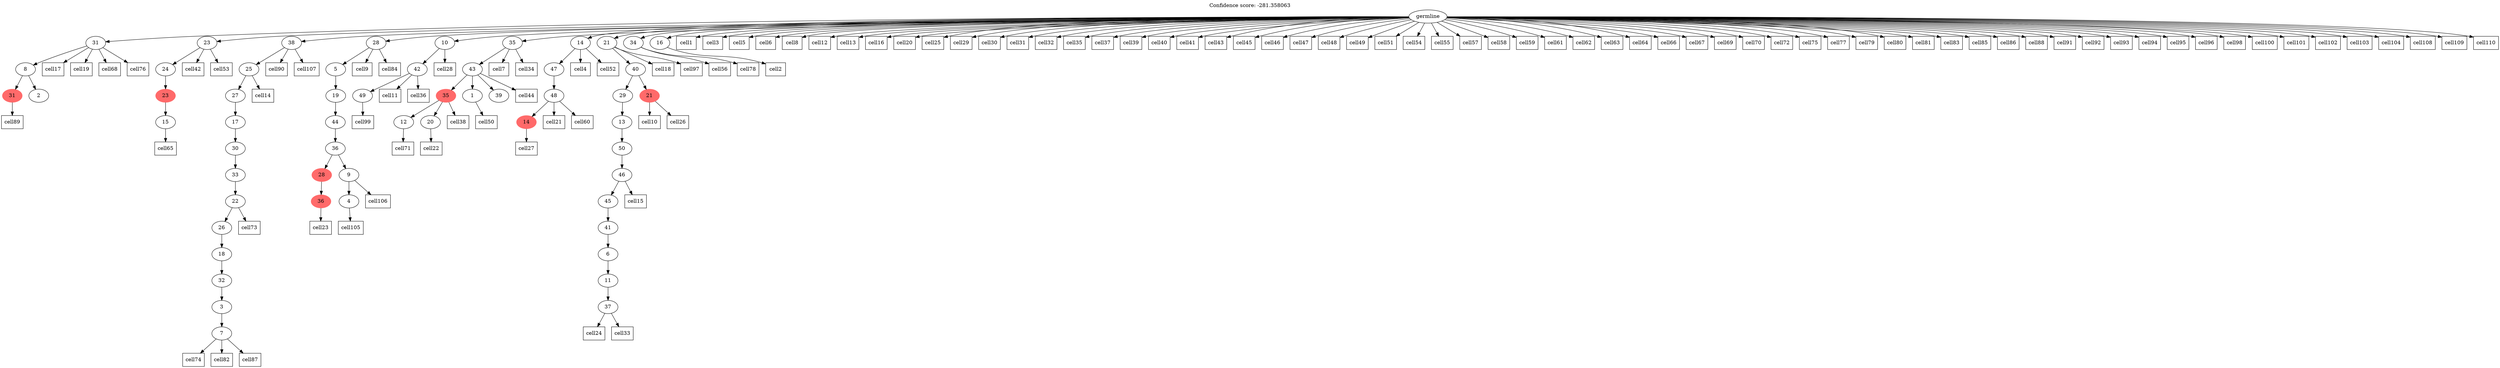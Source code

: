 digraph g {
	"55" -> "56";
	"56" [color=indianred1, style=filled, label="31"];
	"55" -> "57";
	"57" [label="2"];
	"54" -> "55";
	"55" [label="8"];
	"52" -> "53";
	"53" [label="15"];
	"51" -> "52";
	"52" [color=indianred1, style=filled, label="23"];
	"50" -> "51";
	"51" [label="24"];
	"48" -> "49";
	"49" [label="7"];
	"47" -> "48";
	"48" [label="3"];
	"46" -> "47";
	"47" [label="32"];
	"45" -> "46";
	"46" [label="18"];
	"44" -> "45";
	"45" [label="26"];
	"43" -> "44";
	"44" [label="22"];
	"42" -> "43";
	"43" [label="33"];
	"41" -> "42";
	"42" [label="30"];
	"40" -> "41";
	"41" [label="17"];
	"39" -> "40";
	"40" [label="27"];
	"38" -> "39";
	"39" [label="25"];
	"36" -> "37";
	"37" [color=indianred1, style=filled, label="36"];
	"34" -> "35";
	"35" [label="4"];
	"33" -> "34";
	"34" [label="9"];
	"33" -> "36";
	"36" [color=indianred1, style=filled, label="28"];
	"32" -> "33";
	"33" [label="36"];
	"31" -> "32";
	"32" [label="44"];
	"30" -> "31";
	"31" [label="19"];
	"29" -> "30";
	"30" [label="5"];
	"27" -> "28";
	"28" [label="49"];
	"26" -> "27";
	"27" [label="42"];
	"21" -> "22";
	"22" [label="12"];
	"21" -> "23";
	"23" [label="20"];
	"20" -> "21";
	"21" [color=indianred1, style=filled, label="35"];
	"20" -> "24";
	"24" [label="1"];
	"20" -> "25";
	"25" [label="39"];
	"19" -> "20";
	"20" [label="43"];
	"16" -> "17";
	"17" [color=indianred1, style=filled, label="14"];
	"15" -> "16";
	"16" [label="48"];
	"14" -> "15";
	"15" [label="47"];
	"12" -> "13";
	"13" [label="37"];
	"11" -> "12";
	"12" [label="11"];
	"10" -> "11";
	"11" [label="6"];
	"9" -> "10";
	"10" [label="41"];
	"8" -> "9";
	"9" [label="45"];
	"7" -> "8";
	"8" [label="46"];
	"6" -> "7";
	"7" [label="50"];
	"5" -> "6";
	"6" [label="13"];
	"3" -> "4";
	"4" [color=indianred1, style=filled, label="21"];
	"3" -> "5";
	"5" [label="29"];
	"2" -> "3";
	"3" [label="40"];
	"0" -> "1";
	"1" [label="34"];
	"0" -> "2";
	"2" [label="21"];
	"0" -> "14";
	"14" [label="14"];
	"0" -> "18";
	"18" [label="16"];
	"0" -> "19";
	"19" [label="35"];
	"0" -> "26";
	"26" [label="10"];
	"0" -> "29";
	"29" [label="28"];
	"0" -> "38";
	"38" [label="38"];
	"0" -> "50";
	"50" [label="23"];
	"0" -> "54";
	"54" [label="31"];
	"0" [label="germline"];
	"0" -> "cell1";
	"cell1" [shape=box];
	"18" -> "cell2";
	"cell2" [shape=box];
	"0" -> "cell3";
	"cell3" [shape=box];
	"14" -> "cell4";
	"cell4" [shape=box];
	"0" -> "cell5";
	"cell5" [shape=box];
	"0" -> "cell6";
	"cell6" [shape=box];
	"19" -> "cell7";
	"cell7" [shape=box];
	"0" -> "cell8";
	"cell8" [shape=box];
	"29" -> "cell9";
	"cell9" [shape=box];
	"4" -> "cell10";
	"cell10" [shape=box];
	"27" -> "cell11";
	"cell11" [shape=box];
	"0" -> "cell12";
	"cell12" [shape=box];
	"0" -> "cell13";
	"cell13" [shape=box];
	"39" -> "cell14";
	"cell14" [shape=box];
	"8" -> "cell15";
	"cell15" [shape=box];
	"0" -> "cell16";
	"cell16" [shape=box];
	"54" -> "cell17";
	"cell17" [shape=box];
	"2" -> "cell18";
	"cell18" [shape=box];
	"54" -> "cell19";
	"cell19" [shape=box];
	"0" -> "cell20";
	"cell20" [shape=box];
	"16" -> "cell21";
	"cell21" [shape=box];
	"23" -> "cell22";
	"cell22" [shape=box];
	"37" -> "cell23";
	"cell23" [shape=box];
	"13" -> "cell24";
	"cell24" [shape=box];
	"0" -> "cell25";
	"cell25" [shape=box];
	"4" -> "cell26";
	"cell26" [shape=box];
	"17" -> "cell27";
	"cell27" [shape=box];
	"26" -> "cell28";
	"cell28" [shape=box];
	"0" -> "cell29";
	"cell29" [shape=box];
	"0" -> "cell30";
	"cell30" [shape=box];
	"0" -> "cell31";
	"cell31" [shape=box];
	"0" -> "cell32";
	"cell32" [shape=box];
	"13" -> "cell33";
	"cell33" [shape=box];
	"19" -> "cell34";
	"cell34" [shape=box];
	"0" -> "cell35";
	"cell35" [shape=box];
	"27" -> "cell36";
	"cell36" [shape=box];
	"0" -> "cell37";
	"cell37" [shape=box];
	"21" -> "cell38";
	"cell38" [shape=box];
	"0" -> "cell39";
	"cell39" [shape=box];
	"0" -> "cell40";
	"cell40" [shape=box];
	"0" -> "cell41";
	"cell41" [shape=box];
	"50" -> "cell42";
	"cell42" [shape=box];
	"0" -> "cell43";
	"cell43" [shape=box];
	"20" -> "cell44";
	"cell44" [shape=box];
	"0" -> "cell45";
	"cell45" [shape=box];
	"0" -> "cell46";
	"cell46" [shape=box];
	"0" -> "cell47";
	"cell47" [shape=box];
	"0" -> "cell48";
	"cell48" [shape=box];
	"0" -> "cell49";
	"cell49" [shape=box];
	"24" -> "cell50";
	"cell50" [shape=box];
	"0" -> "cell51";
	"cell51" [shape=box];
	"14" -> "cell52";
	"cell52" [shape=box];
	"50" -> "cell53";
	"cell53" [shape=box];
	"0" -> "cell54";
	"cell54" [shape=box];
	"0" -> "cell55";
	"cell55" [shape=box];
	"1" -> "cell56";
	"cell56" [shape=box];
	"0" -> "cell57";
	"cell57" [shape=box];
	"0" -> "cell58";
	"cell58" [shape=box];
	"0" -> "cell59";
	"cell59" [shape=box];
	"16" -> "cell60";
	"cell60" [shape=box];
	"0" -> "cell61";
	"cell61" [shape=box];
	"0" -> "cell62";
	"cell62" [shape=box];
	"0" -> "cell63";
	"cell63" [shape=box];
	"0" -> "cell64";
	"cell64" [shape=box];
	"53" -> "cell65";
	"cell65" [shape=box];
	"0" -> "cell66";
	"cell66" [shape=box];
	"0" -> "cell67";
	"cell67" [shape=box];
	"54" -> "cell68";
	"cell68" [shape=box];
	"0" -> "cell69";
	"cell69" [shape=box];
	"0" -> "cell70";
	"cell70" [shape=box];
	"22" -> "cell71";
	"cell71" [shape=box];
	"0" -> "cell72";
	"cell72" [shape=box];
	"44" -> "cell73";
	"cell73" [shape=box];
	"49" -> "cell74";
	"cell74" [shape=box];
	"0" -> "cell75";
	"cell75" [shape=box];
	"54" -> "cell76";
	"cell76" [shape=box];
	"0" -> "cell77";
	"cell77" [shape=box];
	"1" -> "cell78";
	"cell78" [shape=box];
	"0" -> "cell79";
	"cell79" [shape=box];
	"0" -> "cell80";
	"cell80" [shape=box];
	"0" -> "cell81";
	"cell81" [shape=box];
	"49" -> "cell82";
	"cell82" [shape=box];
	"0" -> "cell83";
	"cell83" [shape=box];
	"29" -> "cell84";
	"cell84" [shape=box];
	"0" -> "cell85";
	"cell85" [shape=box];
	"0" -> "cell86";
	"cell86" [shape=box];
	"49" -> "cell87";
	"cell87" [shape=box];
	"0" -> "cell88";
	"cell88" [shape=box];
	"56" -> "cell89";
	"cell89" [shape=box];
	"38" -> "cell90";
	"cell90" [shape=box];
	"0" -> "cell91";
	"cell91" [shape=box];
	"0" -> "cell92";
	"cell92" [shape=box];
	"0" -> "cell93";
	"cell93" [shape=box];
	"0" -> "cell94";
	"cell94" [shape=box];
	"0" -> "cell95";
	"cell95" [shape=box];
	"0" -> "cell96";
	"cell96" [shape=box];
	"2" -> "cell97";
	"cell97" [shape=box];
	"0" -> "cell98";
	"cell98" [shape=box];
	"28" -> "cell99";
	"cell99" [shape=box];
	"0" -> "cell100";
	"cell100" [shape=box];
	"0" -> "cell101";
	"cell101" [shape=box];
	"0" -> "cell102";
	"cell102" [shape=box];
	"0" -> "cell103";
	"cell103" [shape=box];
	"0" -> "cell104";
	"cell104" [shape=box];
	"35" -> "cell105";
	"cell105" [shape=box];
	"34" -> "cell106";
	"cell106" [shape=box];
	"38" -> "cell107";
	"cell107" [shape=box];
	"0" -> "cell108";
	"cell108" [shape=box];
	"0" -> "cell109";
	"cell109" [shape=box];
	"0" -> "cell110";
	"cell110" [shape=box];
	labelloc="t";
	label="Confidence score: -281.358063";
}
